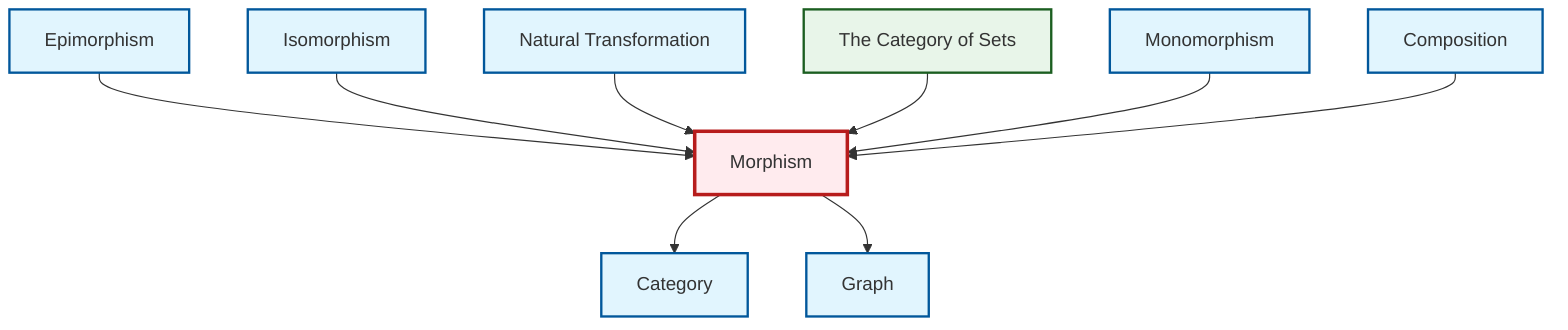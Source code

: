 graph TD
    classDef definition fill:#e1f5fe,stroke:#01579b,stroke-width:2px
    classDef theorem fill:#f3e5f5,stroke:#4a148c,stroke-width:2px
    classDef axiom fill:#fff3e0,stroke:#e65100,stroke-width:2px
    classDef example fill:#e8f5e9,stroke:#1b5e20,stroke-width:2px
    classDef current fill:#ffebee,stroke:#b71c1c,stroke-width:3px
    def-monomorphism["Monomorphism"]:::definition
    def-category["Category"]:::definition
    def-isomorphism["Isomorphism"]:::definition
    def-graph["Graph"]:::definition
    def-natural-transformation["Natural Transformation"]:::definition
    ex-set-category["The Category of Sets"]:::example
    def-morphism["Morphism"]:::definition
    def-composition["Composition"]:::definition
    def-epimorphism["Epimorphism"]:::definition
    def-epimorphism --> def-morphism
    def-isomorphism --> def-morphism
    def-morphism --> def-category
    def-natural-transformation --> def-morphism
    ex-set-category --> def-morphism
    def-monomorphism --> def-morphism
    def-morphism --> def-graph
    def-composition --> def-morphism
    class def-morphism current